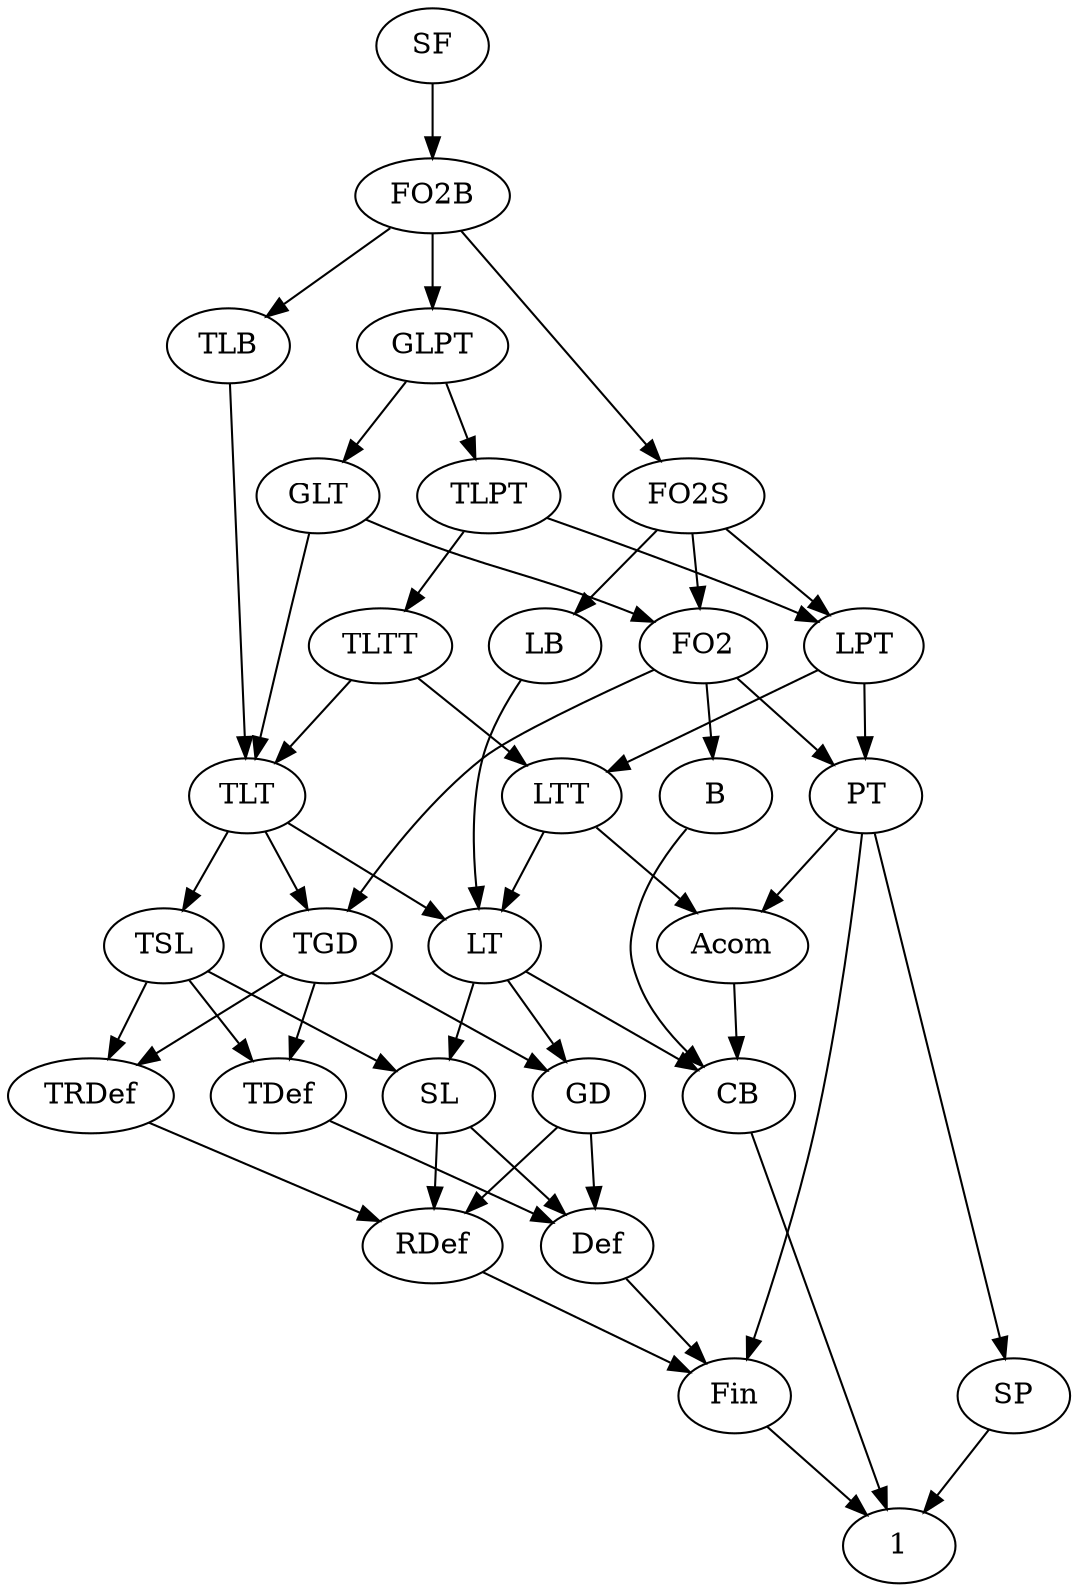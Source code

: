 digraph subreg {
SF -> FO2B;
FO2B -> FO2S;
FO2S -> FO2;
FO2 -> PT;
FO2 -> B;
B -> CB;
PT -> SP;
LTT -> LT;
LT -> SL;
TLTT -> LTT;
TLTT -> TLT;
TLT -> LT;
TLT -> TSL;
TSL -> SL;
FO2B -> GLPT;
FO2B -> TLB;
TLB -> TLT;
GLPT -> GLT;
GLT -> TLT;
GLT -> FO2;
FO2S -> LPT;
FO2S -> LB;
LB -> LT;
LPT -> LTT;
LPT -> PT;
GLPT -> TLPT;
TLPT -> TLTT;
TLPT -> LPT;
TLT -> TGD;
FO2 -> TGD;
LT -> GD;
TGD -> GD;
PT -> Acom;
LTT -> Acom;
Acom -> CB;
PT -> Fin;
LT -> CB;
CB -> 1;
Fin -> 1;
SP -> 1;

TGD -> TDef;
TGD -> TRDef;
GD -> Def;
GD -> RDef;
SL -> Def;
SL -> RDef;
Def -> Fin;
RDef -> Fin;
TSL -> TDef;
TSL -> TRDef;
TDef -> Def;
TRDef -> RDef;
}
